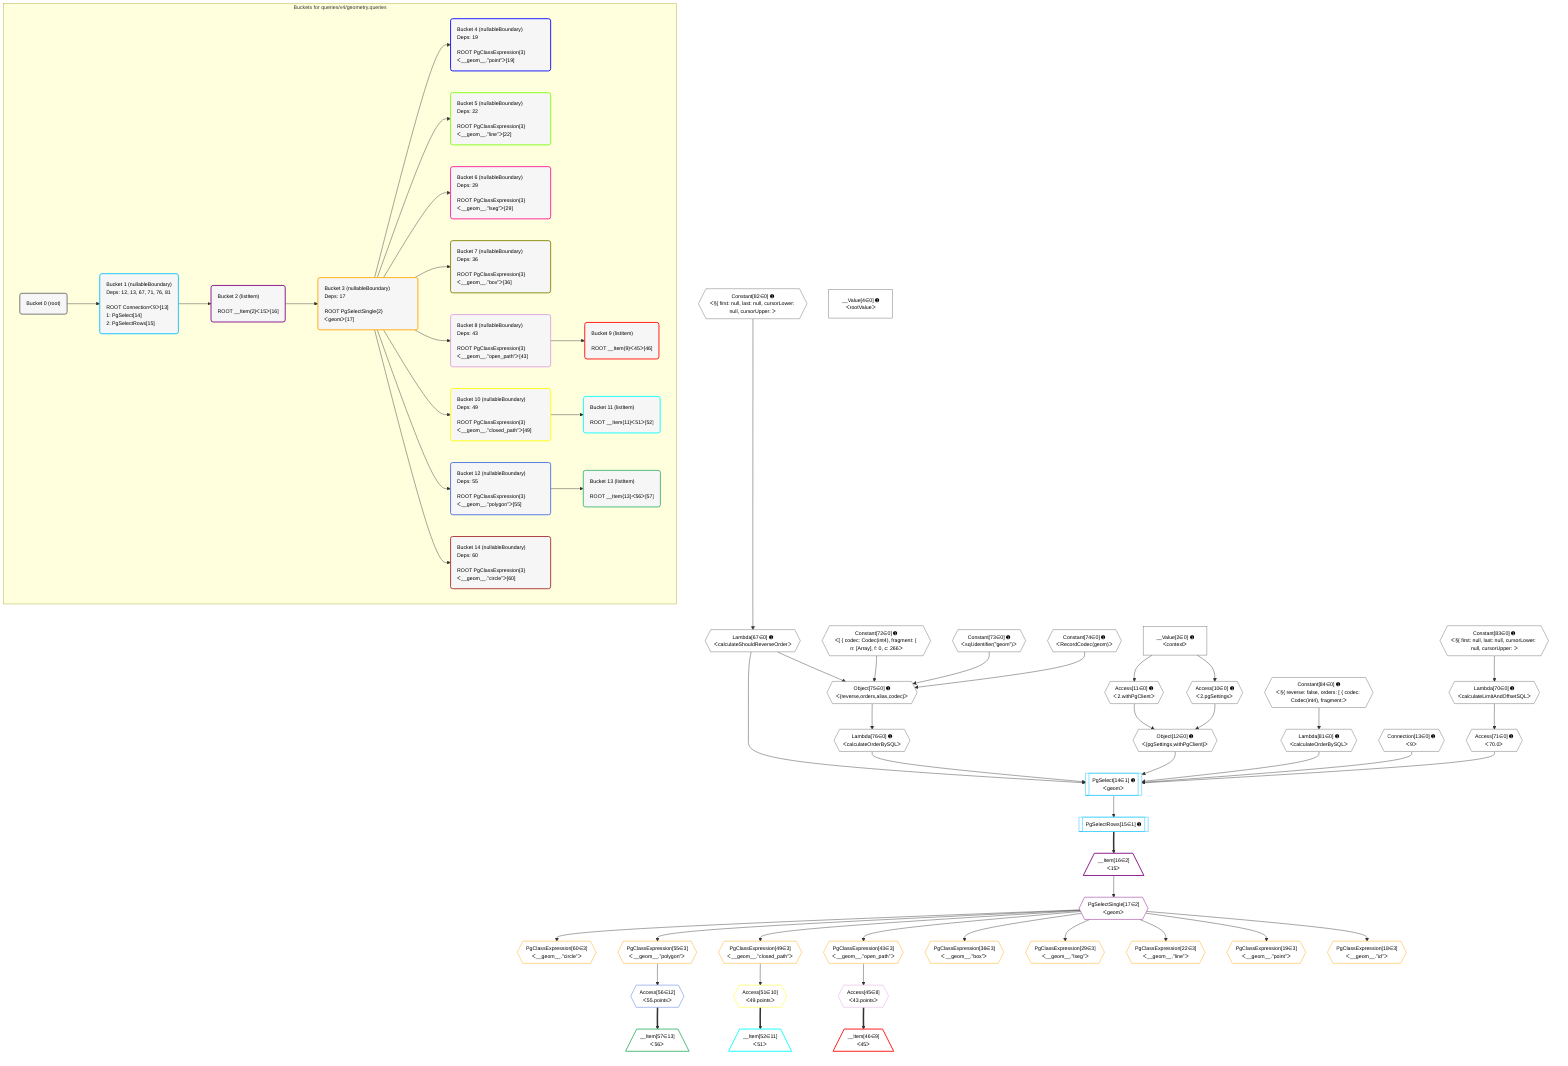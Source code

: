 %%{init: {'themeVariables': { 'fontSize': '12px'}}}%%
graph TD
    classDef path fill:#eee,stroke:#000,color:#000
    classDef plan fill:#fff,stroke-width:1px,color:#000
    classDef itemplan fill:#fff,stroke-width:2px,color:#000
    classDef unbatchedplan fill:#dff,stroke-width:1px,color:#000
    classDef sideeffectplan fill:#fcc,stroke-width:2px,color:#000
    classDef bucket fill:#f6f6f6,color:#000,stroke-width:2px,text-align:left


    %% plan dependencies
    Object75{{"Object[75∈0] ➊<br />ᐸ{reverse,orders,alias,codec}ᐳ"}}:::plan
    Lambda67{{"Lambda[67∈0] ➊<br />ᐸcalculateShouldReverseOrderᐳ"}}:::plan
    Constant72{{"Constant[72∈0] ➊<br />ᐸ[ { codec: Codec(int4), fragment: { n: [Array], f: 0, c: 266ᐳ"}}:::plan
    Constant73{{"Constant[73∈0] ➊<br />ᐸsql.identifier(”geom”)ᐳ"}}:::plan
    Constant74{{"Constant[74∈0] ➊<br />ᐸRecordCodec(geom)ᐳ"}}:::plan
    Lambda67 & Constant72 & Constant73 & Constant74 --> Object75
    Object12{{"Object[12∈0] ➊<br />ᐸ{pgSettings,withPgClient}ᐳ"}}:::plan
    Access10{{"Access[10∈0] ➊<br />ᐸ2.pgSettingsᐳ"}}:::plan
    Access11{{"Access[11∈0] ➊<br />ᐸ2.withPgClientᐳ"}}:::plan
    Access10 & Access11 --> Object12
    __Value2["__Value[2∈0] ➊<br />ᐸcontextᐳ"]:::plan
    __Value2 --> Access10
    __Value2 --> Access11
    Constant82{{"Constant[82∈0] ➊<br />ᐸ§{ first: null, last: null, cursorLower: null, cursorUpper: ᐳ"}}:::plan
    Constant82 --> Lambda67
    Lambda70{{"Lambda[70∈0] ➊<br />ᐸcalculateLimitAndOffsetSQLᐳ"}}:::plan
    Constant83{{"Constant[83∈0] ➊<br />ᐸ§{ first: null, last: null, cursorLower: null, cursorUpper: ᐳ"}}:::plan
    Constant83 --> Lambda70
    Access71{{"Access[71∈0] ➊<br />ᐸ70.0ᐳ"}}:::plan
    Lambda70 --> Access71
    Lambda76{{"Lambda[76∈0] ➊<br />ᐸcalculateOrderBySQLᐳ"}}:::plan
    Object75 --> Lambda76
    Lambda81{{"Lambda[81∈0] ➊<br />ᐸcalculateOrderBySQLᐳ"}}:::plan
    Constant84{{"Constant[84∈0] ➊<br />ᐸ§{ reverse: false, orders: [ { codec: Codec(int4), fragment:ᐳ"}}:::plan
    Constant84 --> Lambda81
    __Value4["__Value[4∈0] ➊<br />ᐸrootValueᐳ"]:::plan
    Connection13{{"Connection[13∈0] ➊<br />ᐸ9ᐳ"}}:::plan
    PgSelect14[["PgSelect[14∈1] ➊<br />ᐸgeomᐳ"]]:::plan
    Object12 & Connection13 & Lambda67 & Access71 & Lambda76 & Lambda81 --> PgSelect14
    PgSelectRows15[["PgSelectRows[15∈1] ➊"]]:::plan
    PgSelect14 --> PgSelectRows15
    __Item16[/"__Item[16∈2]<br />ᐸ15ᐳ"\]:::itemplan
    PgSelectRows15 ==> __Item16
    PgSelectSingle17{{"PgSelectSingle[17∈2]<br />ᐸgeomᐳ"}}:::plan
    __Item16 --> PgSelectSingle17
    PgClassExpression18{{"PgClassExpression[18∈3]<br />ᐸ__geom__.”id”ᐳ"}}:::plan
    PgSelectSingle17 --> PgClassExpression18
    PgClassExpression19{{"PgClassExpression[19∈3]<br />ᐸ__geom__.”point”ᐳ"}}:::plan
    PgSelectSingle17 --> PgClassExpression19
    PgClassExpression22{{"PgClassExpression[22∈3]<br />ᐸ__geom__.”line”ᐳ"}}:::plan
    PgSelectSingle17 --> PgClassExpression22
    PgClassExpression29{{"PgClassExpression[29∈3]<br />ᐸ__geom__.”lseg”ᐳ"}}:::plan
    PgSelectSingle17 --> PgClassExpression29
    PgClassExpression36{{"PgClassExpression[36∈3]<br />ᐸ__geom__.”box”ᐳ"}}:::plan
    PgSelectSingle17 --> PgClassExpression36
    PgClassExpression43{{"PgClassExpression[43∈3]<br />ᐸ__geom__.”open_path”ᐳ"}}:::plan
    PgSelectSingle17 --> PgClassExpression43
    PgClassExpression49{{"PgClassExpression[49∈3]<br />ᐸ__geom__.”closed_path”ᐳ"}}:::plan
    PgSelectSingle17 --> PgClassExpression49
    PgClassExpression55{{"PgClassExpression[55∈3]<br />ᐸ__geom__.”polygon”ᐳ"}}:::plan
    PgSelectSingle17 --> PgClassExpression55
    PgClassExpression60{{"PgClassExpression[60∈3]<br />ᐸ__geom__.”circle”ᐳ"}}:::plan
    PgSelectSingle17 --> PgClassExpression60
    Access45{{"Access[45∈8]<br />ᐸ43.pointsᐳ"}}:::plan
    PgClassExpression43 --> Access45
    __Item46[/"__Item[46∈9]<br />ᐸ45ᐳ"\]:::itemplan
    Access45 ==> __Item46
    Access51{{"Access[51∈10]<br />ᐸ49.pointsᐳ"}}:::plan
    PgClassExpression49 --> Access51
    __Item52[/"__Item[52∈11]<br />ᐸ51ᐳ"\]:::itemplan
    Access51 ==> __Item52
    Access56{{"Access[56∈12]<br />ᐸ55.pointsᐳ"}}:::plan
    PgClassExpression55 --> Access56
    __Item57[/"__Item[57∈13]<br />ᐸ56ᐳ"\]:::itemplan
    Access56 ==> __Item57

    %% define steps

    subgraph "Buckets for queries/v4/geometry.queries"
    Bucket0("Bucket 0 (root)"):::bucket
    classDef bucket0 stroke:#696969
    class Bucket0,__Value2,__Value4,Access10,Access11,Object12,Connection13,Lambda67,Lambda70,Access71,Constant72,Constant73,Constant74,Object75,Lambda76,Lambda81,Constant82,Constant83,Constant84 bucket0
    Bucket1("Bucket 1 (nullableBoundary)<br />Deps: 12, 13, 67, 71, 76, 81<br /><br />ROOT Connectionᐸ9ᐳ[13]<br />1: PgSelect[14]<br />2: PgSelectRows[15]"):::bucket
    classDef bucket1 stroke:#00bfff
    class Bucket1,PgSelect14,PgSelectRows15 bucket1
    Bucket2("Bucket 2 (listItem)<br /><br />ROOT __Item{2}ᐸ15ᐳ[16]"):::bucket
    classDef bucket2 stroke:#7f007f
    class Bucket2,__Item16,PgSelectSingle17 bucket2
    Bucket3("Bucket 3 (nullableBoundary)<br />Deps: 17<br /><br />ROOT PgSelectSingle{2}ᐸgeomᐳ[17]"):::bucket
    classDef bucket3 stroke:#ffa500
    class Bucket3,PgClassExpression18,PgClassExpression19,PgClassExpression22,PgClassExpression29,PgClassExpression36,PgClassExpression43,PgClassExpression49,PgClassExpression55,PgClassExpression60 bucket3
    Bucket4("Bucket 4 (nullableBoundary)<br />Deps: 19<br /><br />ROOT PgClassExpression{3}ᐸ__geom__.”point”ᐳ[19]"):::bucket
    classDef bucket4 stroke:#0000ff
    class Bucket4 bucket4
    Bucket5("Bucket 5 (nullableBoundary)<br />Deps: 22<br /><br />ROOT PgClassExpression{3}ᐸ__geom__.”line”ᐳ[22]"):::bucket
    classDef bucket5 stroke:#7fff00
    class Bucket5 bucket5
    Bucket6("Bucket 6 (nullableBoundary)<br />Deps: 29<br /><br />ROOT PgClassExpression{3}ᐸ__geom__.”lseg”ᐳ[29]"):::bucket
    classDef bucket6 stroke:#ff1493
    class Bucket6 bucket6
    Bucket7("Bucket 7 (nullableBoundary)<br />Deps: 36<br /><br />ROOT PgClassExpression{3}ᐸ__geom__.”box”ᐳ[36]"):::bucket
    classDef bucket7 stroke:#808000
    class Bucket7 bucket7
    Bucket8("Bucket 8 (nullableBoundary)<br />Deps: 43<br /><br />ROOT PgClassExpression{3}ᐸ__geom__.”open_path”ᐳ[43]"):::bucket
    classDef bucket8 stroke:#dda0dd
    class Bucket8,Access45 bucket8
    Bucket9("Bucket 9 (listItem)<br /><br />ROOT __Item{9}ᐸ45ᐳ[46]"):::bucket
    classDef bucket9 stroke:#ff0000
    class Bucket9,__Item46 bucket9
    Bucket10("Bucket 10 (nullableBoundary)<br />Deps: 49<br /><br />ROOT PgClassExpression{3}ᐸ__geom__.”closed_path”ᐳ[49]"):::bucket
    classDef bucket10 stroke:#ffff00
    class Bucket10,Access51 bucket10
    Bucket11("Bucket 11 (listItem)<br /><br />ROOT __Item{11}ᐸ51ᐳ[52]"):::bucket
    classDef bucket11 stroke:#00ffff
    class Bucket11,__Item52 bucket11
    Bucket12("Bucket 12 (nullableBoundary)<br />Deps: 55<br /><br />ROOT PgClassExpression{3}ᐸ__geom__.”polygon”ᐳ[55]"):::bucket
    classDef bucket12 stroke:#4169e1
    class Bucket12,Access56 bucket12
    Bucket13("Bucket 13 (listItem)<br /><br />ROOT __Item{13}ᐸ56ᐳ[57]"):::bucket
    classDef bucket13 stroke:#3cb371
    class Bucket13,__Item57 bucket13
    Bucket14("Bucket 14 (nullableBoundary)<br />Deps: 60<br /><br />ROOT PgClassExpression{3}ᐸ__geom__.”circle”ᐳ[60]"):::bucket
    classDef bucket14 stroke:#a52a2a
    class Bucket14 bucket14
    Bucket0 --> Bucket1
    Bucket1 --> Bucket2
    Bucket2 --> Bucket3
    Bucket3 --> Bucket4 & Bucket5 & Bucket6 & Bucket7 & Bucket8 & Bucket10 & Bucket12 & Bucket14
    Bucket8 --> Bucket9
    Bucket10 --> Bucket11
    Bucket12 --> Bucket13
    end